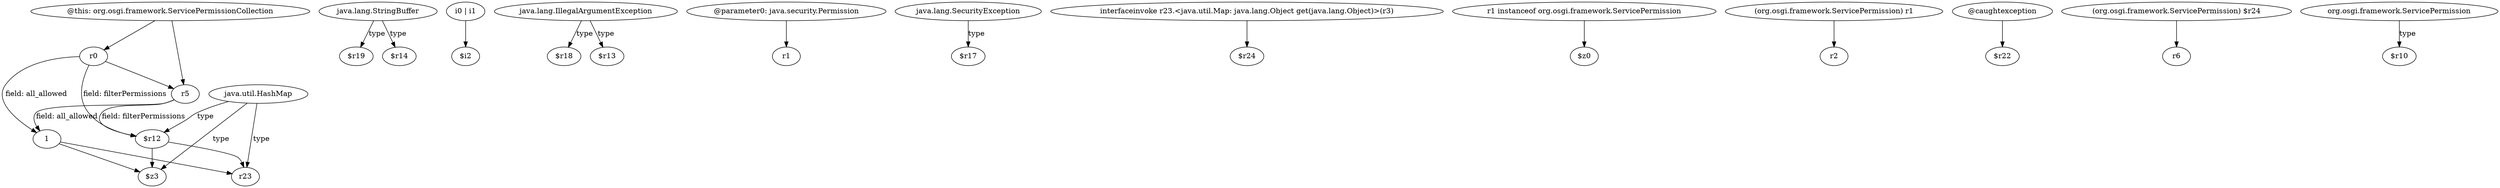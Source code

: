 digraph g {
0[label="@this: org.osgi.framework.ServicePermissionCollection"]
1[label="r5"]
0->1[label=""]
2[label="r0"]
2->1[label=""]
3[label="java.lang.StringBuffer"]
4[label="$r19"]
3->4[label="type"]
5[label="$r12"]
6[label="$z3"]
5->6[label=""]
1->5[label="field: filterPermissions"]
7[label="i0 | i1"]
8[label="$i2"]
7->8[label=""]
9[label="java.lang.IllegalArgumentException"]
10[label="$r18"]
9->10[label="type"]
11[label="r23"]
5->11[label=""]
12[label="@parameter0: java.security.Permission"]
13[label="r1"]
12->13[label=""]
14[label="1"]
14->6[label=""]
15[label="$r14"]
3->15[label="type"]
2->5[label="field: filterPermissions"]
14->11[label=""]
16[label="java.lang.SecurityException"]
17[label="$r17"]
16->17[label="type"]
18[label="interfaceinvoke r23.<java.util.Map: java.lang.Object get(java.lang.Object)>(r3)"]
19[label="$r24"]
18->19[label=""]
20[label="java.util.HashMap"]
20->11[label="type"]
1->14[label="field: all_allowed"]
21[label="r1 instanceof org.osgi.framework.ServicePermission"]
22[label="$z0"]
21->22[label=""]
23[label="(org.osgi.framework.ServicePermission) r1"]
24[label="r2"]
23->24[label=""]
25[label="@caughtexception"]
26[label="$r22"]
25->26[label=""]
20->6[label="type"]
20->5[label="type"]
27[label="(org.osgi.framework.ServicePermission) $r24"]
28[label="r6"]
27->28[label=""]
29[label="org.osgi.framework.ServicePermission"]
30[label="$r10"]
29->30[label="type"]
31[label="$r13"]
9->31[label="type"]
0->2[label=""]
2->14[label="field: all_allowed"]
}